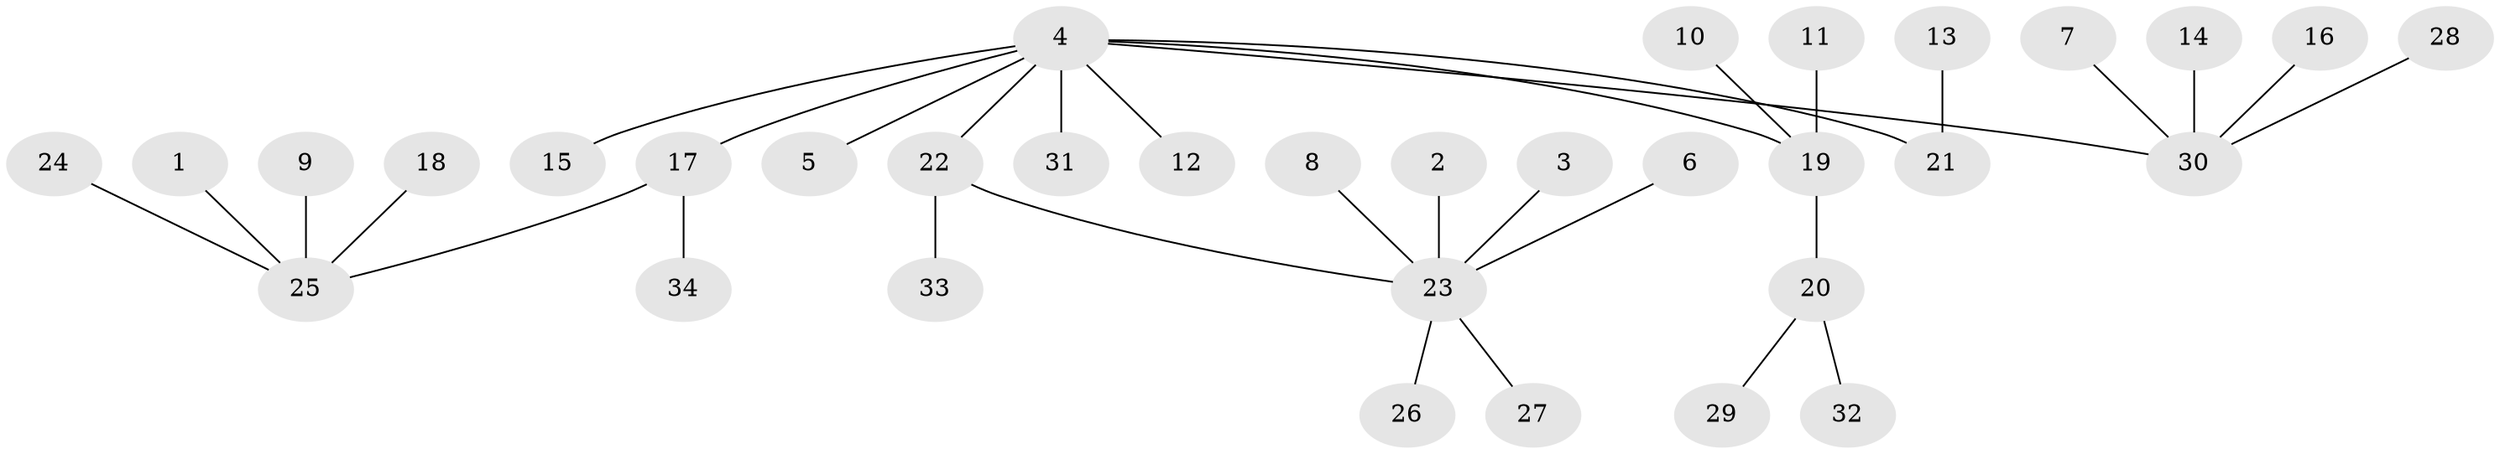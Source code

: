// original degree distribution, {4: 0.029411764705882353, 6: 0.058823529411764705, 5: 0.014705882352941176, 3: 0.08823529411764706, 2: 0.2647058823529412, 1: 0.5294117647058824, 7: 0.014705882352941176}
// Generated by graph-tools (version 1.1) at 2025/50/03/09/25 03:50:15]
// undirected, 34 vertices, 33 edges
graph export_dot {
graph [start="1"]
  node [color=gray90,style=filled];
  1;
  2;
  3;
  4;
  5;
  6;
  7;
  8;
  9;
  10;
  11;
  12;
  13;
  14;
  15;
  16;
  17;
  18;
  19;
  20;
  21;
  22;
  23;
  24;
  25;
  26;
  27;
  28;
  29;
  30;
  31;
  32;
  33;
  34;
  1 -- 25 [weight=1.0];
  2 -- 23 [weight=1.0];
  3 -- 23 [weight=1.0];
  4 -- 5 [weight=1.0];
  4 -- 12 [weight=1.0];
  4 -- 15 [weight=1.0];
  4 -- 17 [weight=1.0];
  4 -- 19 [weight=1.0];
  4 -- 21 [weight=1.0];
  4 -- 22 [weight=1.0];
  4 -- 30 [weight=1.0];
  4 -- 31 [weight=1.0];
  6 -- 23 [weight=1.0];
  7 -- 30 [weight=1.0];
  8 -- 23 [weight=1.0];
  9 -- 25 [weight=1.0];
  10 -- 19 [weight=1.0];
  11 -- 19 [weight=1.0];
  13 -- 21 [weight=1.0];
  14 -- 30 [weight=1.0];
  16 -- 30 [weight=1.0];
  17 -- 25 [weight=1.0];
  17 -- 34 [weight=1.0];
  18 -- 25 [weight=1.0];
  19 -- 20 [weight=1.0];
  20 -- 29 [weight=1.0];
  20 -- 32 [weight=1.0];
  22 -- 23 [weight=1.0];
  22 -- 33 [weight=1.0];
  23 -- 26 [weight=1.0];
  23 -- 27 [weight=1.0];
  24 -- 25 [weight=1.0];
  28 -- 30 [weight=1.0];
}
